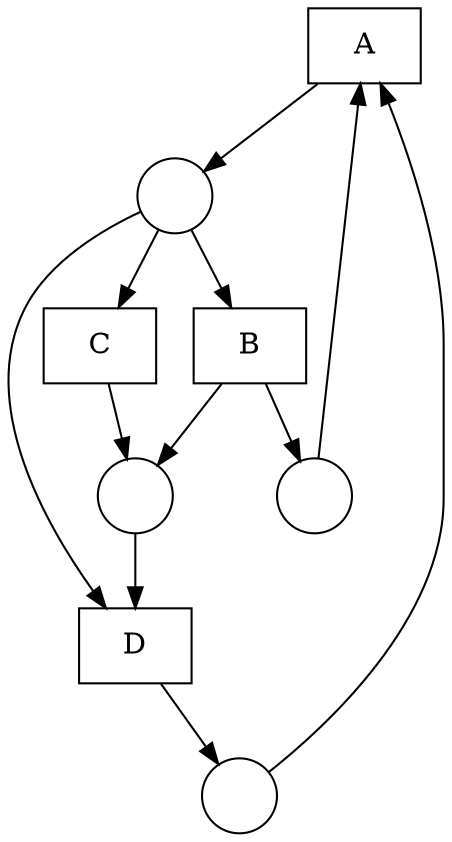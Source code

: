 digraph "Fittest net" {
	node [shape=box]
	A [label=A]
	B [label=B]
	D [label=D]
	C [label=C]
	node [shape=circle]
	1 [label=" "]
	2 [label=" "]
	3 [label=" "]
	4 [label=" "]
	1 -> A
	4 -> A
	A -> 2
	2 -> B
	B -> 1
	B -> 3
	2 -> D
	3 -> D
	D -> 4
	2 -> C
	C -> 3
}
